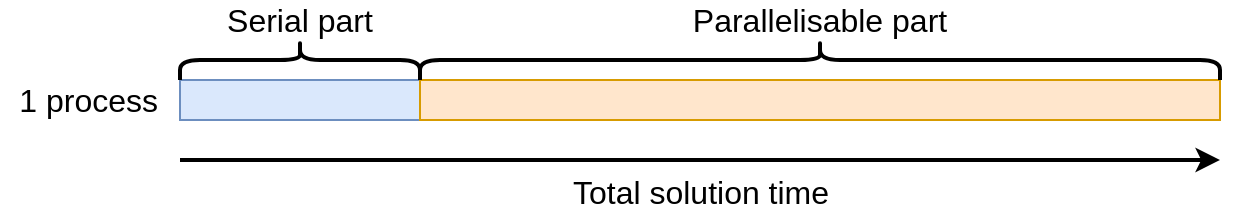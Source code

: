 <mxfile version="13.7.3" type="device"><diagram id="oJRZnzJ-2n2tMVOjQCMX" name="Page-1"><mxGraphModel dx="786" dy="580" grid="1" gridSize="10" guides="1" tooltips="1" connect="1" arrows="1" fold="1" page="1" pageScale="1" pageWidth="827" pageHeight="1169" math="0" shadow="0"><root><mxCell id="0"/><mxCell id="1" parent="0"/><mxCell id="5tiuGqhBl7HMLX8V5WhE-2" value="" style="rounded=0;whiteSpace=wrap;html=1;fillColor=#dae8fc;strokeColor=#6c8ebf;" vertex="1" parent="1"><mxGeometry x="130" y="130" width="120" height="20" as="geometry"/></mxCell><mxCell id="5tiuGqhBl7HMLX8V5WhE-3" value="" style="rounded=0;whiteSpace=wrap;html=1;fillColor=#ffe6cc;strokeColor=#d79b00;" vertex="1" parent="1"><mxGeometry x="250" y="130" width="400" height="20" as="geometry"/></mxCell><mxCell id="5tiuGqhBl7HMLX8V5WhE-4" value="Serial part" style="shape=curlyBracket;whiteSpace=wrap;html=1;rounded=1;strokeWidth=2;direction=south;fontSize=16;verticalAlign=middle;labelPosition=center;verticalLabelPosition=top;align=center;" vertex="1" parent="1"><mxGeometry x="130" y="110" width="120" height="20" as="geometry"/></mxCell><mxCell id="5tiuGqhBl7HMLX8V5WhE-5" value="Parallelisable part" style="shape=curlyBracket;whiteSpace=wrap;html=1;rounded=1;strokeWidth=2;fontSize=16;direction=south;labelPosition=center;verticalLabelPosition=top;align=center;verticalAlign=middle;" vertex="1" parent="1"><mxGeometry x="250" y="110" width="400" height="20" as="geometry"/></mxCell><mxCell id="5tiuGqhBl7HMLX8V5WhE-6" value="1 process" style="text;html=1;align=right;verticalAlign=middle;resizable=0;points=[];autosize=1;fontSize=16;" vertex="1" parent="1"><mxGeometry x="40" y="130" width="80" height="20" as="geometry"/></mxCell><mxCell id="5tiuGqhBl7HMLX8V5WhE-7" value="Total solution time" style="endArrow=classic;html=1;fontSize=16;verticalAlign=top;labelPosition=center;verticalLabelPosition=top;align=center;strokeWidth=2;" edge="1" parent="1"><mxGeometry width="50" height="50" relative="1" as="geometry"><mxPoint x="130" y="170" as="sourcePoint"/><mxPoint x="650" y="170" as="targetPoint"/></mxGeometry></mxCell></root></mxGraphModel></diagram></mxfile>